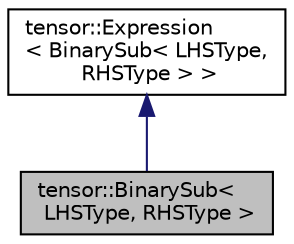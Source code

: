 digraph "tensor::BinarySub&lt; LHSType, RHSType &gt;"
{
  edge [fontname="Helvetica",fontsize="10",labelfontname="Helvetica",labelfontsize="10"];
  node [fontname="Helvetica",fontsize="10",shape=record];
  Node1 [label="tensor::BinarySub\<\l LHSType, RHSType \>",height=0.2,width=0.4,color="black", fillcolor="grey75", style="filled", fontcolor="black"];
  Node2 -> Node1 [dir="back",color="midnightblue",fontsize="10",style="solid",fontname="Helvetica"];
  Node2 [label="tensor::Expression\l\< BinarySub\< LHSType,\l RHSType \> \>",height=0.2,width=0.4,color="black", fillcolor="white", style="filled",URL="$structtensor_1_1Expression.html"];
}
